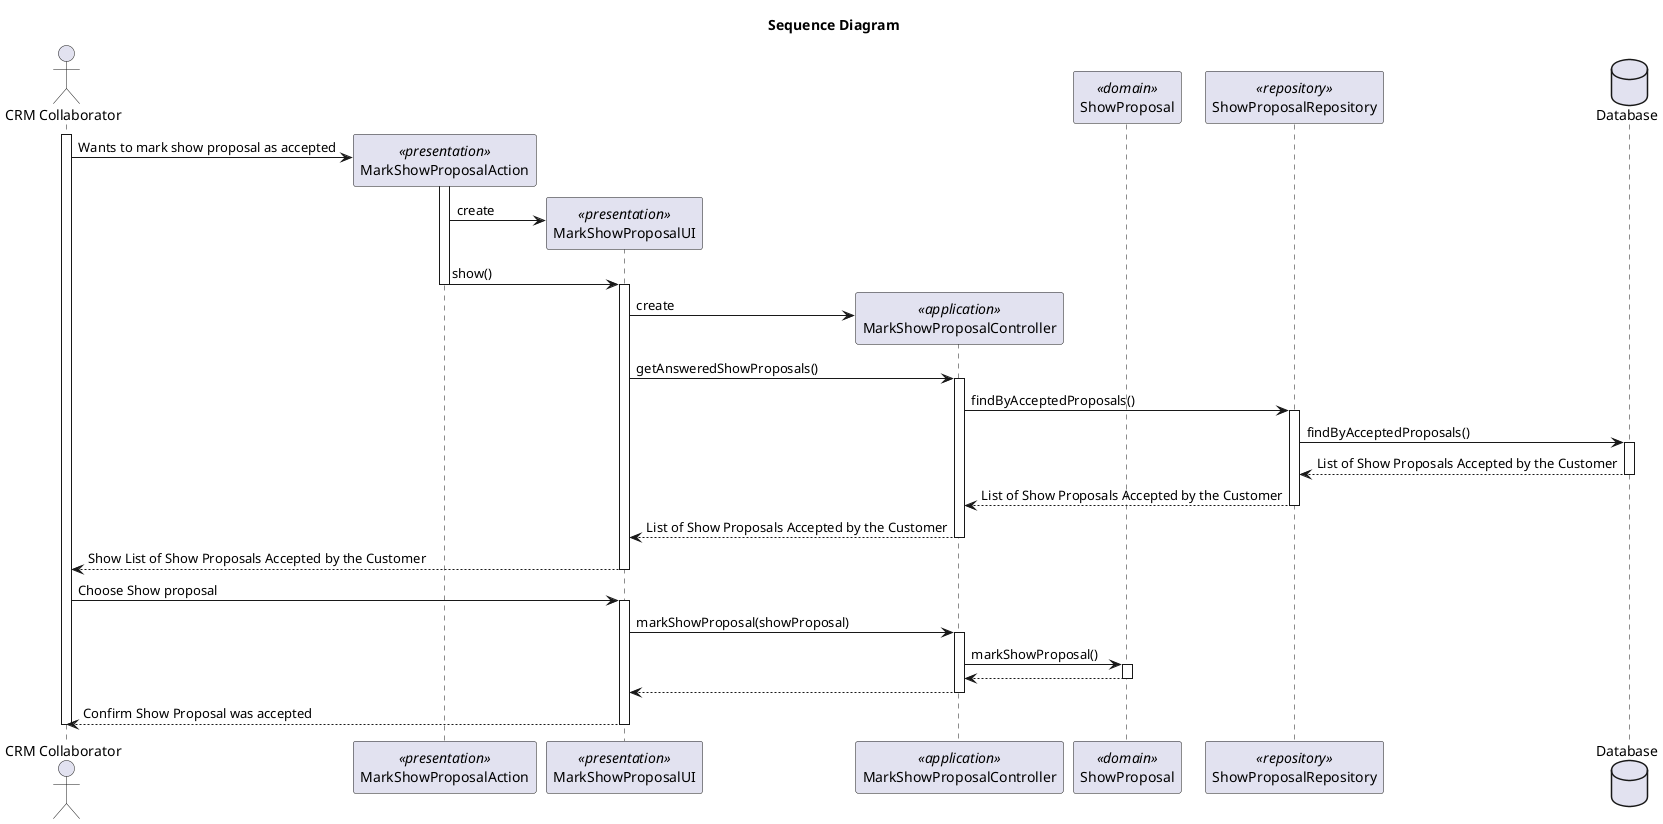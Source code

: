 @startuml
title Sequence Diagram

actor "CRM Collaborator" as Actor
participant "MarkShowProposalAction" as Action <<presentation>>
participant "MarkShowProposalUI" as UI <<presentation>>
participant "MarkShowProposalController" as Controller <<application>>
participant "ShowProposal" as ShowProposal <<domain>>
participant "ShowProposalRepository" as ShowProposalRepository <<repository>>
database "Database" as Database

activate Actor

Actor -> Action**: Wants to mark show proposal as accepted

activate Action

Action -> UI** : create
Action -> UI: show()

deactivate Action
    activate UI

UI -> Controller** : create
UI -> Controller: getAnsweredShowProposals()

    activate Controller

        Controller -> ShowProposalRepository: findByAcceptedProposals()

        activate ShowProposalRepository

        ShowProposalRepository -> Database: findByAcceptedProposals()
        activate Database

        Database --> ShowProposalRepository: List of Show Proposals Accepted by the Customer
        deactivate Database
        ShowProposalRepository --> Controller: List of Show Proposals Accepted by the Customer
        deactivate ShowProposalRepository
        Controller --> UI: List of Show Proposals Accepted by the Customer
    deactivate Controller

UI --> Actor: Show List of Show Proposals Accepted by the Customer
deactivate UI

Actor -> UI: Choose Show proposal


    activate UI

        UI -> Controller: markShowProposal(showProposal)
        activate Controller

        Controller -> ShowProposal: markShowProposal()
            activate ShowProposal

            ShowProposal --> Controller
            deactivate ShowProposal
            Controller --> UI:
        deactivate Controller
        UI --> Actor: Confirm Show Proposal was accepted

    deactivate UI
deactivate Actor

@enduml
